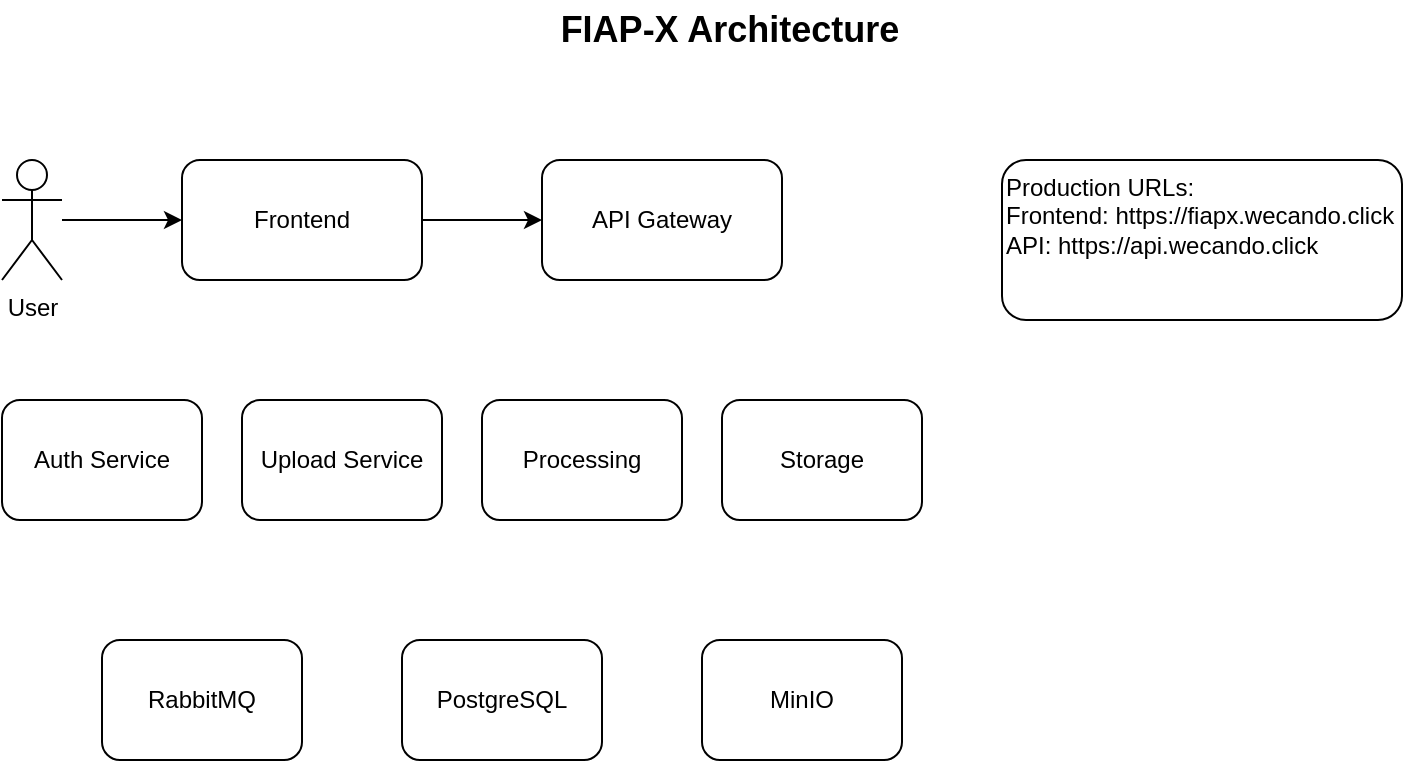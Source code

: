 <?xml version="1.0" encoding="UTF-8"?>
<mxfile version="24.6.4" type="device">
  <diagram name="FIAP-X Architecture" id="page1">
    <mxGraphModel dx="1422" dy="794" grid="1" gridSize="10" guides="1" tooltips="1" connect="1" arrows="1" fold="1" page="1" pageScale="1" pageWidth="827" pageHeight="1169" math="0" shadow="0">
      <root>
        <mxCell id="0"/>
        <mxCell id="1" parent="0"/>
        <mxCell id="2" value="FIAP-X Architecture" style="text;html=1;strokeColor=none;fillColor=none;align=center;verticalAlign=middle;whiteSpace=wrap;rounded=0;fontSize=18;fontStyle=1;" vertex="1" parent="1">
          <mxGeometry x="264" y="40" width="300" height="30" as="geometry"/>
        </mxCell>
        <mxCell id="3" value="User" style="shape=umlActor;verticalLabelPosition=bottom;verticalAlign=top;html=1;" vertex="1" parent="1">
          <mxGeometry x="50" y="120" width="30" height="60" as="geometry"/>
        </mxCell>
        <mxCell id="4" value="Frontend" style="rounded=1;whiteSpace=wrap;html=1;" vertex="1" parent="1">
          <mxGeometry x="140" y="120" width="120" height="60" as="geometry"/>
        </mxCell>
        <mxCell id="5" value="API Gateway" style="rounded=1;whiteSpace=wrap;html=1;" vertex="1" parent="1">
          <mxGeometry x="320" y="120" width="120" height="60" as="geometry"/>
        </mxCell>
        <mxCell id="6" value="Auth Service" style="rounded=1;whiteSpace=wrap;html=1;" vertex="1" parent="1">
          <mxGeometry x="50" y="240" width="100" height="60" as="geometry"/>
        </mxCell>
        <mxCell id="7" value="Upload Service" style="rounded=1;whiteSpace=wrap;html=1;" vertex="1" parent="1">
          <mxGeometry x="170" y="240" width="100" height="60" as="geometry"/>
        </mxCell>
        <mxCell id="8" value="Processing" style="rounded=1;whiteSpace=wrap;html=1;" vertex="1" parent="1">
          <mxGeometry x="290" y="240" width="100" height="60" as="geometry"/>
        </mxCell>
        <mxCell id="9" value="Storage" style="rounded=1;whiteSpace=wrap;html=1;" vertex="1" parent="1">
          <mxGeometry x="410" y="240" width="100" height="60" as="geometry"/>
        </mxCell>
        <mxCell id="10" value="RabbitMQ" style="rounded=1;whiteSpace=wrap;html=1;" vertex="1" parent="1">
          <mxGeometry x="100" y="360" width="100" height="60" as="geometry"/>
        </mxCell>
        <mxCell id="11" value="PostgreSQL" style="rounded=1;whiteSpace=wrap;html=1;" vertex="1" parent="1">
          <mxGeometry x="250" y="360" width="100" height="60" as="geometry"/>
        </mxCell>
        <mxCell id="12" value="MinIO" style="rounded=1;whiteSpace=wrap;html=1;" vertex="1" parent="1">
          <mxGeometry x="400" y="360" width="100" height="60" as="geometry"/>
        </mxCell>
        <mxCell id="13" value="" style="edgeStyle=orthogonalEdgeStyle;rounded=0;orthogonalLoop=1;jettySize=auto;html=1;" edge="1" parent="1" source="3" target="4">
          <mxGeometry relative="1" as="geometry"/>
        </mxCell>
        <mxCell id="14" value="" style="edgeStyle=orthogonalEdgeStyle;rounded=0;orthogonalLoop=1;jettySize=auto;html=1;" edge="1" parent="1" source="4" target="5">
          <mxGeometry relative="1" as="geometry"/>
        </mxCell>
        <mxCell id="15" value="Production URLs:&#xa;Frontend: https://fiapx.wecando.click&#xa;API: https://api.wecando.click" style="rounded=1;whiteSpace=wrap;html=1;align=left;verticalAlign=top;" vertex="1" parent="1">
          <mxGeometry x="550" y="120" width="200" height="80" as="geometry"/>
        </mxCell>
      </root>
    </mxGraphModel>
  </diagram>
</mxfile>
